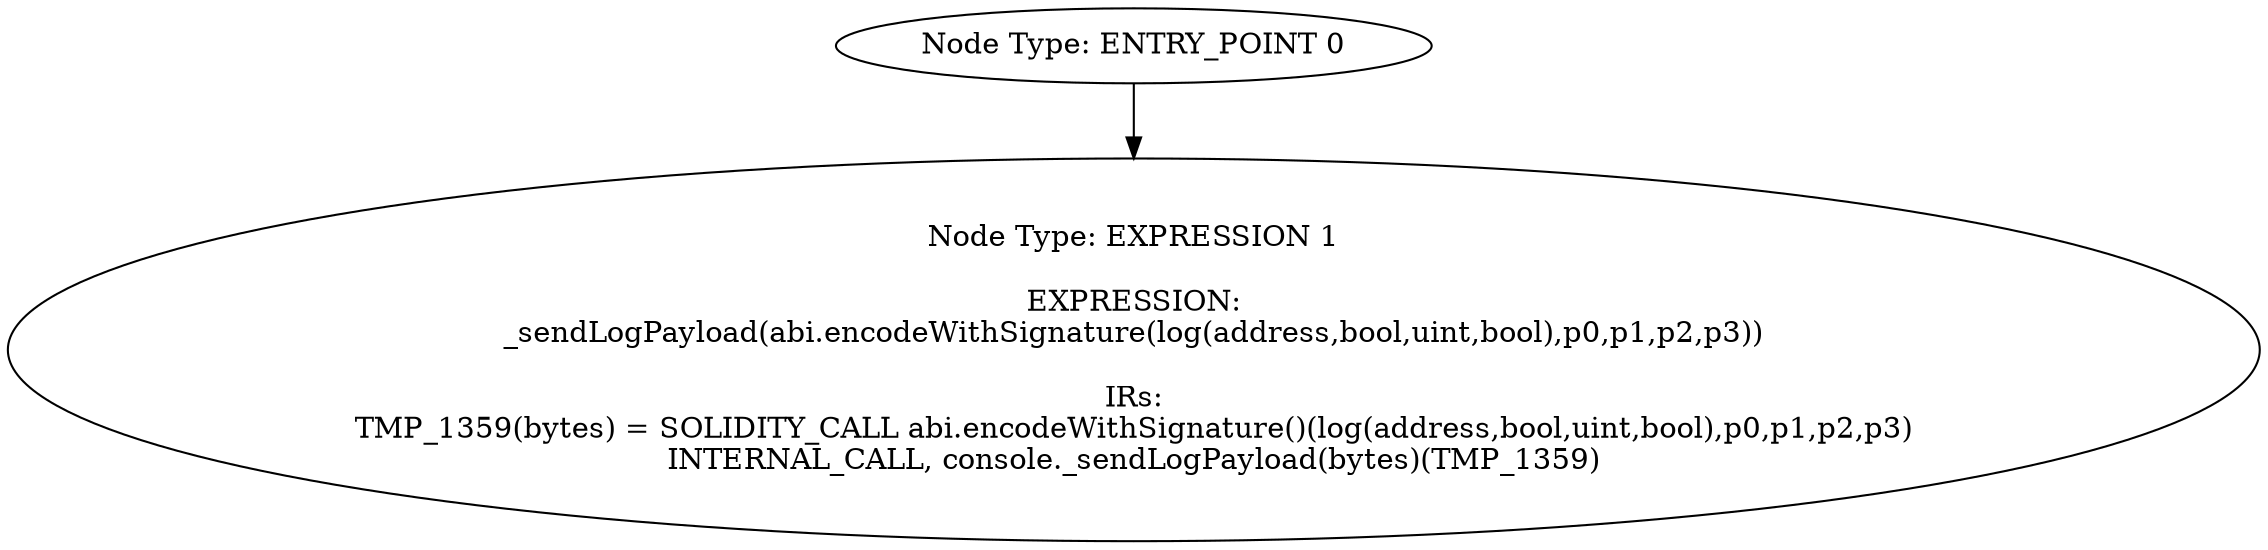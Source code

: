 digraph{
0[label="Node Type: ENTRY_POINT 0
"];
0->1;
1[label="Node Type: EXPRESSION 1

EXPRESSION:
_sendLogPayload(abi.encodeWithSignature(log(address,bool,uint,bool),p0,p1,p2,p3))

IRs:
TMP_1359(bytes) = SOLIDITY_CALL abi.encodeWithSignature()(log(address,bool,uint,bool),p0,p1,p2,p3)
INTERNAL_CALL, console._sendLogPayload(bytes)(TMP_1359)"];
}
